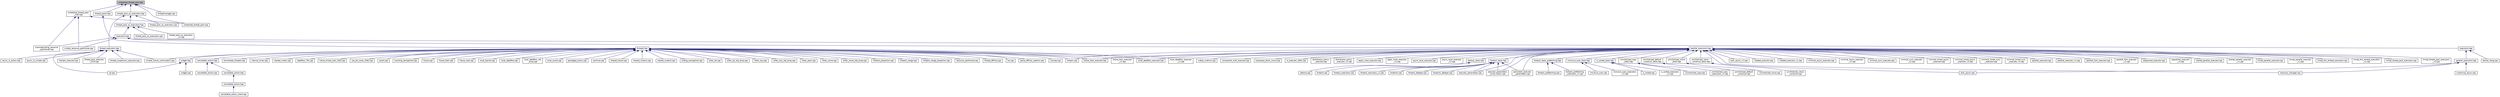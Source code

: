 digraph "scheduled_thread_pool.hpp"
{
  edge [fontname="Helvetica",fontsize="10",labelfontname="Helvetica",labelfontsize="10"];
  node [fontname="Helvetica",fontsize="10",shape=record];
  Node187 [label="scheduled_thread_pool.hpp",height=0.2,width=0.4,color="black", fillcolor="grey75", style="filled", fontcolor="black"];
  Node187 -> Node188 [dir="back",color="midnightblue",fontsize="10",style="solid",fontname="Helvetica"];
  Node188 [label="scheduled_thread_pool\l_impl.hpp",height=0.2,width=0.4,color="black", fillcolor="white", style="filled",URL="$d7/da2/scheduled__thread__pool__impl_8hpp.html"];
  Node188 -> Node189 [dir="back",color="midnightblue",fontsize="10",style="solid",fontname="Helvetica"];
  Node189 [label="oversubscribing_resource\l_partitioner.cpp",height=0.2,width=0.4,color="black", fillcolor="white", style="filled",URL="$dd/dee/oversubscribing__resource__partitioner_8cpp.html"];
  Node188 -> Node190 [dir="back",color="midnightblue",fontsize="10",style="solid",fontname="Helvetica"];
  Node190 [label="simple_resource_partitioner.cpp",height=0.2,width=0.4,color="black", fillcolor="white", style="filled",URL="$d5/df9/simple__resource__partitioner_8cpp.html"];
  Node188 -> Node191 [dir="back",color="midnightblue",fontsize="10",style="solid",fontname="Helvetica"];
  Node191 [label="scheduled_thread_pool.cpp",height=0.2,width=0.4,color="black", fillcolor="white", style="filled",URL="$d5/d73/scheduled__thread__pool_8cpp.html"];
  Node187 -> Node192 [dir="back",color="midnightblue",fontsize="10",style="solid",fontname="Helvetica"];
  Node192 [label="thread_pool_os_executors.hpp",height=0.2,width=0.4,color="black", fillcolor="white", style="filled",URL="$df/d39/runtime_2threads_2executors_2thread__pool__os__executors_8hpp.html"];
  Node192 -> Node193 [dir="back",color="midnightblue",fontsize="10",style="solid",fontname="Helvetica"];
  Node193 [label="thread_executors.hpp",height=0.2,width=0.4,color="black", fillcolor="white", style="filled",URL="$de/dc6/thread__executors_8hpp.html"];
  Node193 -> Node194 [dir="back",color="midnightblue",fontsize="10",style="solid",fontname="Helvetica"];
  Node194 [label="async_io_action.cpp",height=0.2,width=0.4,color="black", fillcolor="white", style="filled",URL="$d3/df5/async__io__action_8cpp.html"];
  Node193 -> Node195 [dir="back",color="midnightblue",fontsize="10",style="solid",fontname="Helvetica"];
  Node195 [label="async_io_simple.cpp",height=0.2,width=0.4,color="black", fillcolor="white", style="filled",URL="$da/db7/async__io__simple_8cpp.html"];
  Node193 -> Node196 [dir="back",color="midnightblue",fontsize="10",style="solid",fontname="Helvetica"];
  Node196 [label="qt.cpp",height=0.2,width=0.4,color="black", fillcolor="white", style="filled",URL="$df/d90/qt_8cpp.html"];
  Node193 -> Node197 [dir="back",color="midnightblue",fontsize="10",style="solid",fontname="Helvetica"];
  Node197 [label="fractals_executor.cpp",height=0.2,width=0.4,color="black", fillcolor="white", style="filled",URL="$d9/da9/fractals__executor_8cpp.html"];
  Node193 -> Node198 [dir="back",color="midnightblue",fontsize="10",style="solid",fontname="Helvetica"];
  Node198 [label="simple_future_continuation.cpp",height=0.2,width=0.4,color="black", fillcolor="white", style="filled",URL="$d8/d3c/simple__future__continuation_8cpp.html"];
  Node193 -> Node199 [dir="back",color="midnightblue",fontsize="10",style="solid",fontname="Helvetica"];
  Node199 [label="thread_pool_executor\l_1114.cpp",height=0.2,width=0.4,color="black", fillcolor="white", style="filled",URL="$d8/d63/thread__pool__executor__1114_8cpp.html"];
  Node193 -> Node200 [dir="back",color="midnightblue",fontsize="10",style="solid",fontname="Helvetica"];
  Node200 [label="thread_suspension_executor.cpp",height=0.2,width=0.4,color="black", fillcolor="white", style="filled",URL="$de/d9f/thread__suspension__executor_8cpp.html"];
  Node192 -> Node201 [dir="back",color="midnightblue",fontsize="10",style="solid",fontname="Helvetica"];
  Node201 [label="thread_pool_os_executors.hpp",height=0.2,width=0.4,color="black", fillcolor="white", style="filled",URL="$d7/dab/parallel_2executors_2thread__pool__os__executors_8hpp.html"];
  Node201 -> Node202 [dir="back",color="midnightblue",fontsize="10",style="solid",fontname="Helvetica"];
  Node202 [label="executors.hpp",height=0.2,width=0.4,color="black", fillcolor="white", style="filled",URL="$d6/d4e/parallel_2executors_8hpp.html"];
  Node202 -> Node189 [dir="back",color="midnightblue",fontsize="10",style="solid",fontname="Helvetica"];
  Node202 -> Node190 [dir="back",color="midnightblue",fontsize="10",style="solid",fontname="Helvetica"];
  Node202 -> Node203 [dir="back",color="midnightblue",fontsize="10",style="solid",fontname="Helvetica"];
  Node203 [label="parallel_executors.hpp",height=0.2,width=0.4,color="black", fillcolor="white", style="filled",URL="$d5/d19/parallel__executors_8hpp.html"];
  Node203 -> Node204 [dir="back",color="midnightblue",fontsize="10",style="solid",fontname="Helvetica"];
  Node204 [label="cublas_matmul.cpp",height=0.2,width=0.4,color="black", fillcolor="white", style="filled",URL="$dd/d84/cublas__matmul_8cpp.html"];
  Node203 -> Node205 [dir="back",color="midnightblue",fontsize="10",style="solid",fontname="Helvetica"];
  Node205 [label="component_with_executor.cpp",height=0.2,width=0.4,color="black", fillcolor="white", style="filled",URL="$d4/d20/component__with__executor_8cpp.html"];
  Node203 -> Node206 [dir="back",color="midnightblue",fontsize="10",style="solid",fontname="Helvetica"];
  Node206 [label="transpose_block_numa.cpp",height=0.2,width=0.4,color="black", fillcolor="white", style="filled",URL="$dd/d3b/transpose__block__numa_8cpp.html"];
  Node203 -> Node207 [dir="back",color="midnightblue",fontsize="10",style="solid",fontname="Helvetica"];
  Node207 [label="stream.cpp",height=0.2,width=0.4,color="black", fillcolor="white", style="filled",URL="$da/d5f/stream_8cpp.html"];
  Node203 -> Node208 [dir="back",color="midnightblue",fontsize="10",style="solid",fontname="Helvetica"];
  Node208 [label="is_executor_1691.cpp",height=0.2,width=0.4,color="black", fillcolor="white", style="filled",URL="$d2/d1e/is__executor__1691_8cpp.html"];
  Node203 -> Node209 [dir="back",color="midnightblue",fontsize="10",style="solid",fontname="Helvetica"];
  Node209 [label="distribution_policy\l_executor.cpp",height=0.2,width=0.4,color="black", fillcolor="white", style="filled",URL="$da/d92/distribution__policy__executor_8cpp.html"];
  Node203 -> Node210 [dir="back",color="midnightblue",fontsize="10",style="solid",fontname="Helvetica"];
  Node210 [label="distribution_policy\l_executor_v1.cpp",height=0.2,width=0.4,color="black", fillcolor="white", style="filled",URL="$dd/d43/distribution__policy__executor__v1_8cpp.html"];
  Node203 -> Node211 [dir="back",color="midnightblue",fontsize="10",style="solid",fontname="Helvetica"];
  Node211 [label="apply_local_executor.cpp",height=0.2,width=0.4,color="black", fillcolor="white", style="filled",URL="$db/d84/apply__local__executor_8cpp.html"];
  Node203 -> Node212 [dir="back",color="midnightblue",fontsize="10",style="solid",fontname="Helvetica"];
  Node212 [label="apply_local_executor\l_v1.cpp",height=0.2,width=0.4,color="black", fillcolor="white", style="filled",URL="$dd/d53/apply__local__executor__v1_8cpp.html"];
  Node203 -> Node213 [dir="back",color="midnightblue",fontsize="10",style="solid",fontname="Helvetica"];
  Node213 [label="async_local_executor.cpp",height=0.2,width=0.4,color="black", fillcolor="white", style="filled",URL="$d4/dce/async__local__executor_8cpp.html"];
  Node203 -> Node214 [dir="back",color="midnightblue",fontsize="10",style="solid",fontname="Helvetica"];
  Node214 [label="async_local_executor\l_v1.cpp",height=0.2,width=0.4,color="black", fillcolor="white", style="filled",URL="$da/d4a/async__local__executor__v1_8cpp.html"];
  Node203 -> Node215 [dir="back",color="midnightblue",fontsize="10",style="solid",fontname="Helvetica"];
  Node215 [label="future_then_executor.cpp",height=0.2,width=0.4,color="black", fillcolor="white", style="filled",URL="$df/dbe/future__then__executor_8cpp.html"];
  Node203 -> Node216 [dir="back",color="midnightblue",fontsize="10",style="solid",fontname="Helvetica"];
  Node216 [label="future_then_executor\l_v1.cpp",height=0.2,width=0.4,color="black", fillcolor="white", style="filled",URL="$de/dc5/future__then__executor__v1_8cpp.html"];
  Node203 -> Node217 [dir="back",color="midnightblue",fontsize="10",style="solid",fontname="Helvetica"];
  Node217 [label="local_dataflow_executor.cpp",height=0.2,width=0.4,color="black", fillcolor="white", style="filled",URL="$d2/d73/local__dataflow__executor_8cpp.html"];
  Node203 -> Node218 [dir="back",color="midnightblue",fontsize="10",style="solid",fontname="Helvetica"];
  Node218 [label="local_dataflow_executor\l_v1.cpp",height=0.2,width=0.4,color="black", fillcolor="white", style="filled",URL="$df/d49/local__dataflow__executor__v1_8cpp.html"];
  Node203 -> Node219 [dir="back",color="midnightblue",fontsize="10",style="solid",fontname="Helvetica"];
  Node219 [label="destroy_tests.hpp",height=0.2,width=0.4,color="black", fillcolor="white", style="filled",URL="$db/d13/destroy__tests_8hpp.html"];
  Node219 -> Node220 [dir="back",color="midnightblue",fontsize="10",style="solid",fontname="Helvetica"];
  Node220 [label="destroy.cpp",height=0.2,width=0.4,color="black", fillcolor="white", style="filled",URL="$dd/d93/destroy_8cpp.html"];
  Node203 -> Node221 [dir="back",color="midnightblue",fontsize="10",style="solid",fontname="Helvetica"];
  Node221 [label="foreach_tests.hpp",height=0.2,width=0.4,color="black", fillcolor="white", style="filled",URL="$d4/d2c/algorithms_2foreach__tests_8hpp.html"];
  Node221 -> Node222 [dir="back",color="midnightblue",fontsize="10",style="solid",fontname="Helvetica"];
  Node222 [label="foreach.cpp",height=0.2,width=0.4,color="black", fillcolor="white", style="filled",URL="$d1/d33/foreach_8cpp.html"];
  Node221 -> Node223 [dir="back",color="midnightblue",fontsize="10",style="solid",fontname="Helvetica"];
  Node223 [label="foreach_executors.cpp",height=0.2,width=0.4,color="black", fillcolor="white", style="filled",URL="$d3/d54/foreach__executors_8cpp.html"];
  Node221 -> Node224 [dir="back",color="midnightblue",fontsize="10",style="solid",fontname="Helvetica"];
  Node224 [label="foreach_executors_v1.cpp",height=0.2,width=0.4,color="black", fillcolor="white", style="filled",URL="$dd/dda/foreach__executors__v1_8cpp.html"];
  Node221 -> Node225 [dir="back",color="midnightblue",fontsize="10",style="solid",fontname="Helvetica"];
  Node225 [label="foreachn.cpp",height=0.2,width=0.4,color="black", fillcolor="white", style="filled",URL="$d3/d1b/foreachn_8cpp.html"];
  Node221 -> Node226 [dir="back",color="midnightblue",fontsize="10",style="solid",fontname="Helvetica"];
  Node226 [label="foreach_datapar.cpp",height=0.2,width=0.4,color="black", fillcolor="white", style="filled",URL="$da/dfb/foreach__datapar_8cpp.html"];
  Node221 -> Node227 [dir="back",color="midnightblue",fontsize="10",style="solid",fontname="Helvetica"];
  Node227 [label="foreachn_datapar.cpp",height=0.2,width=0.4,color="black", fillcolor="white", style="filled",URL="$d3/ddd/foreachn__datapar_8cpp.html"];
  Node221 -> Node228 [dir="back",color="midnightblue",fontsize="10",style="solid",fontname="Helvetica"];
  Node228 [label="executor_parameters.cpp",height=0.2,width=0.4,color="black", fillcolor="white", style="filled",URL="$dc/d90/executor__parameters_8cpp.html"];
  Node221 -> Node229 [dir="back",color="midnightblue",fontsize="10",style="solid",fontname="Helvetica"];
  Node229 [label="executor_parameters\l_timer_hooks.cpp",height=0.2,width=0.4,color="black", fillcolor="white", style="filled",URL="$d4/d85/executor__parameters__timer__hooks_8cpp.html"];
  Node221 -> Node230 [dir="back",color="midnightblue",fontsize="10",style="solid",fontname="Helvetica"];
  Node230 [label="persistent_executor\l_parameters.cpp",height=0.2,width=0.4,color="black", fillcolor="white", style="filled",URL="$db/d9b/persistent__executor__parameters_8cpp.html"];
  Node203 -> Node231 [dir="back",color="midnightblue",fontsize="10",style="solid",fontname="Helvetica"];
  Node231 [label="foreach_tests_prefetching.hpp",height=0.2,width=0.4,color="black", fillcolor="white", style="filled",URL="$de/d0e/foreach__tests__prefetching_8hpp.html"];
  Node231 -> Node232 [dir="back",color="midnightblue",fontsize="10",style="solid",fontname="Helvetica"];
  Node232 [label="foreach_prefetching.cpp",height=0.2,width=0.4,color="black", fillcolor="white", style="filled",URL="$d4/df0/foreach__prefetching_8cpp.html"];
  Node231 -> Node233 [dir="back",color="midnightblue",fontsize="10",style="solid",fontname="Helvetica"];
  Node233 [label="foreach_prefetching\l_executors_v1.cpp",height=0.2,width=0.4,color="black", fillcolor="white", style="filled",URL="$dd/d50/foreach__prefetching__executors__v1_8cpp.html"];
  Node203 -> Node234 [dir="back",color="midnightblue",fontsize="10",style="solid",fontname="Helvetica"];
  Node234 [label="inclusive_scan_tests.hpp",height=0.2,width=0.4,color="black", fillcolor="white", style="filled",URL="$d1/d1e/inclusive__scan__tests_8hpp.html"];
  Node234 -> Node235 [dir="back",color="midnightblue",fontsize="10",style="solid",fontname="Helvetica"];
  Node235 [label="inclusive_scan.cpp",height=0.2,width=0.4,color="black", fillcolor="white", style="filled",URL="$d4/d31/inclusive__scan_8cpp.html"];
  Node234 -> Node236 [dir="back",color="midnightblue",fontsize="10",style="solid",fontname="Helvetica"];
  Node236 [label="inclusive_scan_executors\l_v1.cpp",height=0.2,width=0.4,color="black", fillcolor="white", style="filled",URL="$da/dda/inclusive__scan__executors__v1_8cpp.html"];
  Node203 -> Node237 [dir="back",color="midnightblue",fontsize="10",style="solid",fontname="Helvetica"];
  Node237 [label="is_sorted_tests.hpp",height=0.2,width=0.4,color="black", fillcolor="white", style="filled",URL="$d7/d7f/is__sorted__tests_8hpp.html"];
  Node237 -> Node238 [dir="back",color="midnightblue",fontsize="10",style="solid",fontname="Helvetica"];
  Node238 [label="is_sorted.cpp",height=0.2,width=0.4,color="black", fillcolor="white", style="filled",URL="$df/d8f/is__sorted_8cpp.html"];
  Node237 -> Node239 [dir="back",color="midnightblue",fontsize="10",style="solid",fontname="Helvetica"];
  Node239 [label="is_sorted_executors\l_v1.cpp",height=0.2,width=0.4,color="black", fillcolor="white", style="filled",URL="$d1/d98/is__sorted__executors__v1_8cpp.html"];
  Node203 -> Node240 [dir="back",color="midnightblue",fontsize="10",style="solid",fontname="Helvetica"];
  Node240 [label="uninitialized_copy\l_tests.hpp",height=0.2,width=0.4,color="black", fillcolor="white", style="filled",URL="$d4/dae/uninitialized__copy__tests_8hpp.html"];
  Node240 -> Node241 [dir="back",color="midnightblue",fontsize="10",style="solid",fontname="Helvetica"];
  Node241 [label="uninitialized_copy.cpp",height=0.2,width=0.4,color="black", fillcolor="white", style="filled",URL="$d7/d92/uninitialized__copy_8cpp.html"];
  Node240 -> Node242 [dir="back",color="midnightblue",fontsize="10",style="solid",fontname="Helvetica"];
  Node242 [label="uninitialized_copy\l_executors_v1.cpp",height=0.2,width=0.4,color="black", fillcolor="white", style="filled",URL="$da/d28/uninitialized__copy__executors__v1_8cpp.html"];
  Node203 -> Node243 [dir="back",color="midnightblue",fontsize="10",style="solid",fontname="Helvetica"];
  Node243 [label="uninitialized_default\l_construct_tests.hpp",height=0.2,width=0.4,color="black", fillcolor="white", style="filled",URL="$de/def/uninitialized__default__construct__tests_8hpp.html"];
  Node243 -> Node244 [dir="back",color="midnightblue",fontsize="10",style="solid",fontname="Helvetica"];
  Node244 [label="uninitialized_default\l_construct.cpp",height=0.2,width=0.4,color="black", fillcolor="white", style="filled",URL="$d0/d35/uninitialized__default__construct_8cpp.html"];
  Node203 -> Node245 [dir="back",color="midnightblue",fontsize="10",style="solid",fontname="Helvetica"];
  Node245 [label="uninitialized_move\l_tests.hpp",height=0.2,width=0.4,color="black", fillcolor="white", style="filled",URL="$d4/daa/uninitialized__move__tests_8hpp.html"];
  Node245 -> Node246 [dir="back",color="midnightblue",fontsize="10",style="solid",fontname="Helvetica"];
  Node246 [label="uninitialized_move.cpp",height=0.2,width=0.4,color="black", fillcolor="white", style="filled",URL="$d9/da0/uninitialized__move_8cpp.html"];
  Node203 -> Node247 [dir="back",color="midnightblue",fontsize="10",style="solid",fontname="Helvetica"];
  Node247 [label="uninitialized_value\l_construct_tests.hpp",height=0.2,width=0.4,color="black", fillcolor="white", style="filled",URL="$dc/d40/uninitialized__value__construct__tests_8hpp.html"];
  Node247 -> Node248 [dir="back",color="midnightblue",fontsize="10",style="solid",fontname="Helvetica"];
  Node248 [label="uninitialized_value\l_construct.cpp",height=0.2,width=0.4,color="black", fillcolor="white", style="filled",URL="$de/d0f/uninitialized__value__construct_8cpp.html"];
  Node203 -> Node249 [dir="back",color="midnightblue",fontsize="10",style="solid",fontname="Helvetica"];
  Node249 [label="bulk_async.cpp",height=0.2,width=0.4,color="black", fillcolor="white", style="filled",URL="$d2/d56/bulk__async_8cpp.html"];
  Node203 -> Node250 [dir="back",color="midnightblue",fontsize="10",style="solid",fontname="Helvetica"];
  Node250 [label="bulk_async_v1.cpp",height=0.2,width=0.4,color="black", fillcolor="white", style="filled",URL="$d5/d1d/bulk__async__v1_8cpp.html"];
  Node203 -> Node251 [dir="back",color="midnightblue",fontsize="10",style="solid",fontname="Helvetica"];
  Node251 [label="created_executor.cpp",height=0.2,width=0.4,color="black", fillcolor="white", style="filled",URL="$d9/dca/created__executor_8cpp.html"];
  Node203 -> Node252 [dir="back",color="midnightblue",fontsize="10",style="solid",fontname="Helvetica"];
  Node252 [label="created_executor_v1.cpp",height=0.2,width=0.4,color="black", fillcolor="white", style="filled",URL="$de/ddd/created__executor__v1_8cpp.html"];
  Node203 -> Node228 [dir="back",color="midnightblue",fontsize="10",style="solid",fontname="Helvetica"];
  Node203 -> Node229 [dir="back",color="midnightblue",fontsize="10",style="solid",fontname="Helvetica"];
  Node203 -> Node253 [dir="back",color="midnightblue",fontsize="10",style="solid",fontname="Helvetica"];
  Node253 [label="minimal_async_executor.cpp",height=0.2,width=0.4,color="black", fillcolor="white", style="filled",URL="$d8/d83/minimal__async__executor_8cpp.html"];
  Node203 -> Node254 [dir="back",color="midnightblue",fontsize="10",style="solid",fontname="Helvetica"];
  Node254 [label="minimal_async_executor\l_v1.cpp",height=0.2,width=0.4,color="black", fillcolor="white", style="filled",URL="$d3/d41/minimal__async__executor__v1_8cpp.html"];
  Node203 -> Node255 [dir="back",color="midnightblue",fontsize="10",style="solid",fontname="Helvetica"];
  Node255 [label="minimal_sync_executor.cpp",height=0.2,width=0.4,color="black", fillcolor="white", style="filled",URL="$d3/ded/minimal__sync__executor_8cpp.html"];
  Node203 -> Node256 [dir="back",color="midnightblue",fontsize="10",style="solid",fontname="Helvetica"];
  Node256 [label="minimal_sync_executor\l_v1.cpp",height=0.2,width=0.4,color="black", fillcolor="white", style="filled",URL="$d8/d5e/minimal__sync__executor__v1_8cpp.html"];
  Node203 -> Node257 [dir="back",color="midnightblue",fontsize="10",style="solid",fontname="Helvetica"];
  Node257 [label="minimal_timed_async\l_executor.cpp",height=0.2,width=0.4,color="black", fillcolor="white", style="filled",URL="$d7/de3/minimal__timed__async__executor_8cpp.html"];
  Node203 -> Node258 [dir="back",color="midnightblue",fontsize="10",style="solid",fontname="Helvetica"];
  Node258 [label="minimal_timed_async\l_executor_v1.cpp",height=0.2,width=0.4,color="black", fillcolor="white", style="filled",URL="$dc/d41/minimal__timed__async__executor__v1_8cpp.html"];
  Node203 -> Node259 [dir="back",color="midnightblue",fontsize="10",style="solid",fontname="Helvetica"];
  Node259 [label="minimal_timed_sync\l_executor.cpp",height=0.2,width=0.4,color="black", fillcolor="white", style="filled",URL="$d0/dc2/minimal__timed__sync__executor_8cpp.html"];
  Node203 -> Node260 [dir="back",color="midnightblue",fontsize="10",style="solid",fontname="Helvetica"];
  Node260 [label="minimal_timed_sync\l_executor_v1.cpp",height=0.2,width=0.4,color="black", fillcolor="white", style="filled",URL="$d8/db4/minimal__timed__sync__executor__v1_8cpp.html"];
  Node203 -> Node261 [dir="back",color="midnightblue",fontsize="10",style="solid",fontname="Helvetica"];
  Node261 [label="parallel_executor.cpp",height=0.2,width=0.4,color="black", fillcolor="white", style="filled",URL="$de/d9d/parallel__executor_8cpp.html"];
  Node203 -> Node262 [dir="back",color="midnightblue",fontsize="10",style="solid",fontname="Helvetica"];
  Node262 [label="parallel_executor_v1.cpp",height=0.2,width=0.4,color="black", fillcolor="white", style="filled",URL="$d4/db4/parallel__executor__v1_8cpp.html"];
  Node203 -> Node263 [dir="back",color="midnightblue",fontsize="10",style="solid",fontname="Helvetica"];
  Node263 [label="parallel_fork_executor.cpp",height=0.2,width=0.4,color="black", fillcolor="white", style="filled",URL="$d3/d7a/parallel__fork__executor_8cpp.html"];
  Node203 -> Node264 [dir="back",color="midnightblue",fontsize="10",style="solid",fontname="Helvetica"];
  Node264 [label="parallel_fork_executor\l_v1.cpp",height=0.2,width=0.4,color="black", fillcolor="white", style="filled",URL="$d2/d6e/parallel__fork__executor__v1_8cpp.html"];
  Node203 -> Node230 [dir="back",color="midnightblue",fontsize="10",style="solid",fontname="Helvetica"];
  Node203 -> Node265 [dir="back",color="midnightblue",fontsize="10",style="solid",fontname="Helvetica"];
  Node265 [label="sequenced_executor.cpp",height=0.2,width=0.4,color="black", fillcolor="white", style="filled",URL="$db/d8b/sequenced__executor_8cpp.html"];
  Node203 -> Node266 [dir="back",color="midnightblue",fontsize="10",style="solid",fontname="Helvetica"];
  Node266 [label="sequential_executor\l_v1.cpp",height=0.2,width=0.4,color="black", fillcolor="white", style="filled",URL="$dc/d59/sequential__executor__v1_8cpp.html"];
  Node203 -> Node267 [dir="back",color="midnightblue",fontsize="10",style="solid",fontname="Helvetica"];
  Node267 [label="shared_parallel_executor.cpp",height=0.2,width=0.4,color="black", fillcolor="white", style="filled",URL="$d9/d62/shared__parallel__executor_8cpp.html"];
  Node203 -> Node268 [dir="back",color="midnightblue",fontsize="10",style="solid",fontname="Helvetica"];
  Node268 [label="shared_parallel_executor\l_v1.cpp",height=0.2,width=0.4,color="black", fillcolor="white", style="filled",URL="$d3/d6f/shared__parallel__executor__v1_8cpp.html"];
  Node203 -> Node269 [dir="back",color="midnightblue",fontsize="10",style="solid",fontname="Helvetica"];
  Node269 [label="timed_parallel_executor.cpp",height=0.2,width=0.4,color="black", fillcolor="white", style="filled",URL="$d6/d72/timed__parallel__executor_8cpp.html"];
  Node203 -> Node270 [dir="back",color="midnightblue",fontsize="10",style="solid",fontname="Helvetica"];
  Node270 [label="timed_parallel_executor\l_v1.cpp",height=0.2,width=0.4,color="black", fillcolor="white", style="filled",URL="$d7/dd1/timed__parallel__executor__v1_8cpp.html"];
  Node203 -> Node271 [dir="back",color="midnightblue",fontsize="10",style="solid",fontname="Helvetica"];
  Node271 [label="timed_this_thread_executors.cpp",height=0.2,width=0.4,color="black", fillcolor="white", style="filled",URL="$dc/dc3/timed__this__thread__executors_8cpp.html"];
  Node203 -> Node272 [dir="back",color="midnightblue",fontsize="10",style="solid",fontname="Helvetica"];
  Node272 [label="timed_this_thread_executors\l_v1.cpp",height=0.2,width=0.4,color="black", fillcolor="white", style="filled",URL="$d2/d52/timed__this__thread__executors__v1_8cpp.html"];
  Node203 -> Node273 [dir="back",color="midnightblue",fontsize="10",style="solid",fontname="Helvetica"];
  Node273 [label="timed_thread_pool_executors.cpp",height=0.2,width=0.4,color="black", fillcolor="white", style="filled",URL="$d7/d74/timed__thread__pool__executors_8cpp.html"];
  Node203 -> Node274 [dir="back",color="midnightblue",fontsize="10",style="solid",fontname="Helvetica"];
  Node274 [label="timed_thread_pool_executors\l_v1.cpp",height=0.2,width=0.4,color="black", fillcolor="white", style="filled",URL="$dd/d64/timed__thread__pool__executors__v1_8cpp.html"];
  Node203 -> Node275 [dir="back",color="midnightblue",fontsize="10",style="solid",fontname="Helvetica"];
  Node275 [label="resource_manager.cpp",height=0.2,width=0.4,color="black", fillcolor="white", style="filled",URL="$d8/d2f/tests_2unit_2threads_2resource__manager_8cpp.html"];
  Node202 -> Node276 [dir="back",color="midnightblue",fontsize="10",style="solid",fontname="Helvetica"];
  Node276 [label="execution.hpp",height=0.2,width=0.4,color="black", fillcolor="white", style="filled",URL="$d7/d7f/execution_8hpp.html"];
  Node276 -> Node277 [dir="back",color="midnightblue",fontsize="10",style="solid",fontname="Helvetica"];
  Node277 [label="parallel_execution.hpp",height=0.2,width=0.4,color="black", fillcolor="white", style="filled",URL="$dd/d31/parallel__execution_8hpp.html"];
  Node277 -> Node278 [dir="back",color="midnightblue",fontsize="10",style="solid",fontname="Helvetica"];
  Node278 [label="customize_async.cpp",height=0.2,width=0.4,color="black", fillcolor="white", style="filled",URL="$d0/d82/customize__async_8cpp.html"];
  Node277 -> Node249 [dir="back",color="midnightblue",fontsize="10",style="solid",fontname="Helvetica"];
  Node277 -> Node275 [dir="back",color="midnightblue",fontsize="10",style="solid",fontname="Helvetica"];
  Node276 -> Node279 [dir="back",color="midnightblue",fontsize="10",style="solid",fontname="Helvetica"];
  Node279 [label="barrier_hang.cpp",height=0.2,width=0.4,color="black", fillcolor="white", style="filled",URL="$dd/d8b/barrier__hang_8cpp.html"];
  Node201 -> Node280 [dir="back",color="midnightblue",fontsize="10",style="solid",fontname="Helvetica"];
  Node280 [label="thread_pool_os_executors.cpp",height=0.2,width=0.4,color="black", fillcolor="white", style="filled",URL="$da/d9a/tests_2unit_2parallel_2executors_2thread__pool__os__executors_8cpp.html"];
  Node201 -> Node281 [dir="back",color="midnightblue",fontsize="10",style="solid",fontname="Helvetica"];
  Node281 [label="thread_pool_os_executors\l_v1.cpp",height=0.2,width=0.4,color="black", fillcolor="white", style="filled",URL="$d7/d15/thread__pool__os__executors__v1_8cpp.html"];
  Node192 -> Node282 [dir="back",color="midnightblue",fontsize="10",style="solid",fontname="Helvetica"];
  Node282 [label="thread_pool_os_executors.cpp",height=0.2,width=0.4,color="black", fillcolor="white", style="filled",URL="$db/d09/src_2runtime_2threads_2executors_2thread__pool__os__executors_8cpp.html"];
  Node187 -> Node283 [dir="back",color="midnightblue",fontsize="10",style="solid",fontname="Helvetica"];
  Node283 [label="thread_pools.hpp",height=0.2,width=0.4,color="black", fillcolor="white", style="filled",URL="$d2/d6f/thread__pools_8hpp.html"];
  Node283 -> Node284 [dir="back",color="midnightblue",fontsize="10",style="solid",fontname="Helvetica"];
  Node284 [label="threads.hpp",height=0.2,width=0.4,color="black", fillcolor="white", style="filled",URL="$d8/df1/threads_8hpp.html"];
  Node284 -> Node285 [dir="back",color="midnightblue",fontsize="10",style="solid",fontname="Helvetica"];
  Node285 [label="cancelable_action.hpp",height=0.2,width=0.4,color="black", fillcolor="white", style="filled",URL="$d5/d4d/server_2cancelable__action_8hpp.html"];
  Node285 -> Node286 [dir="back",color="midnightblue",fontsize="10",style="solid",fontname="Helvetica"];
  Node286 [label="cancelable_action.cpp",height=0.2,width=0.4,color="black", fillcolor="white", style="filled",URL="$d5/d0c/cancelable__action_8cpp.html"];
  Node285 -> Node287 [dir="back",color="midnightblue",fontsize="10",style="solid",fontname="Helvetica"];
  Node287 [label="cancelable_action.hpp",height=0.2,width=0.4,color="black", fillcolor="white", style="filled",URL="$d0/da3/stubs_2cancelable__action_8hpp.html"];
  Node287 -> Node288 [dir="back",color="midnightblue",fontsize="10",style="solid",fontname="Helvetica"];
  Node288 [label="cancelable_action.hpp",height=0.2,width=0.4,color="black", fillcolor="white", style="filled",URL="$d6/d28/cancelable__action_8hpp.html"];
  Node288 -> Node289 [dir="back",color="midnightblue",fontsize="10",style="solid",fontname="Helvetica"];
  Node289 [label="cancelable_action_client.cpp",height=0.2,width=0.4,color="black", fillcolor="white", style="filled",URL="$d1/db8/cancelable__action__client_8cpp.html"];
  Node284 -> Node290 [dir="back",color="midnightblue",fontsize="10",style="solid",fontname="Helvetica"];
  Node290 [label="widget.hpp",height=0.2,width=0.4,color="black", fillcolor="white", style="filled",URL="$d8/d24/widget_8hpp.html"];
  Node290 -> Node196 [dir="back",color="midnightblue",fontsize="10",style="solid",fontname="Helvetica"];
  Node290 -> Node291 [dir="back",color="midnightblue",fontsize="10",style="solid",fontname="Helvetica"];
  Node291 [label="widget.cpp",height=0.2,width=0.4,color="black", fillcolor="white", style="filled",URL="$da/d15/widget_8cpp.html"];
  Node284 -> Node292 [dir="back",color="midnightblue",fontsize="10",style="solid",fontname="Helvetica"];
  Node292 [label="enumerate_threads.cpp",height=0.2,width=0.4,color="black", fillcolor="white", style="filled",URL="$d3/dd4/enumerate__threads_8cpp.html"];
  Node284 -> Node293 [dir="back",color="midnightblue",fontsize="10",style="solid",fontname="Helvetica"];
  Node293 [label="interval_timer.cpp",height=0.2,width=0.4,color="black", fillcolor="white", style="filled",URL="$de/df1/examples_2quickstart_2interval__timer_8cpp.html"];
  Node284 -> Node294 [dir="back",color="midnightblue",fontsize="10",style="solid",fontname="Helvetica"];
  Node294 [label="shared_mutex.cpp",height=0.2,width=0.4,color="black", fillcolor="white", style="filled",URL="$da/d0b/shared__mutex_8cpp.html"];
  Node284 -> Node198 [dir="back",color="midnightblue",fontsize="10",style="solid",fontname="Helvetica"];
  Node284 -> Node207 [dir="back",color="midnightblue",fontsize="10",style="solid",fontname="Helvetica"];
  Node284 -> Node295 [dir="back",color="midnightblue",fontsize="10",style="solid",fontname="Helvetica"];
  Node295 [label="dataflow_791.cpp",height=0.2,width=0.4,color="black", fillcolor="white", style="filled",URL="$d6/da1/dataflow__791_8cpp.html"];
  Node284 -> Node296 [dir="back",color="midnightblue",fontsize="10",style="solid",fontname="Helvetica"];
  Node296 [label="future_timed_wait_1025.cpp",height=0.2,width=0.4,color="black", fillcolor="white", style="filled",URL="$de/d7d/future__timed__wait__1025_8cpp.html"];
  Node284 -> Node297 [dir="back",color="midnightblue",fontsize="10",style="solid",fontname="Helvetica"];
  Node297 [label="use_all_cores_2262.cpp",height=0.2,width=0.4,color="black", fillcolor="white", style="filled",URL="$d2/d10/use__all__cores__2262_8cpp.html"];
  Node284 -> Node298 [dir="back",color="midnightblue",fontsize="10",style="solid",fontname="Helvetica"];
  Node298 [label="await.cpp",height=0.2,width=0.4,color="black", fillcolor="white", style="filled",URL="$d6/d41/await_8cpp.html"];
  Node284 -> Node299 [dir="back",color="midnightblue",fontsize="10",style="solid",fontname="Helvetica"];
  Node299 [label="counting_semaphore.cpp",height=0.2,width=0.4,color="black", fillcolor="white", style="filled",URL="$df/de9/counting__semaphore_8cpp.html"];
  Node284 -> Node300 [dir="back",color="midnightblue",fontsize="10",style="solid",fontname="Helvetica"];
  Node300 [label="future.cpp",height=0.2,width=0.4,color="black", fillcolor="white", style="filled",URL="$d6/d4d/future_8cpp.html"];
  Node284 -> Node301 [dir="back",color="midnightblue",fontsize="10",style="solid",fontname="Helvetica"];
  Node301 [label="future_then.cpp",height=0.2,width=0.4,color="black", fillcolor="white", style="filled",URL="$df/da5/future__then_8cpp.html"];
  Node284 -> Node215 [dir="back",color="midnightblue",fontsize="10",style="solid",fontname="Helvetica"];
  Node284 -> Node216 [dir="back",color="midnightblue",fontsize="10",style="solid",fontname="Helvetica"];
  Node284 -> Node302 [dir="back",color="midnightblue",fontsize="10",style="solid",fontname="Helvetica"];
  Node302 [label="future_wait.cpp",height=0.2,width=0.4,color="black", fillcolor="white", style="filled",URL="$d6/d2f/future__wait_8cpp.html"];
  Node284 -> Node303 [dir="back",color="midnightblue",fontsize="10",style="solid",fontname="Helvetica"];
  Node303 [label="local_barrier.cpp",height=0.2,width=0.4,color="black", fillcolor="white", style="filled",URL="$d2/db4/tests_2unit_2lcos_2local__barrier_8cpp.html"];
  Node284 -> Node304 [dir="back",color="midnightblue",fontsize="10",style="solid",fontname="Helvetica"];
  Node304 [label="local_dataflow.cpp",height=0.2,width=0.4,color="black", fillcolor="white", style="filled",URL="$d9/d92/local__dataflow_8cpp.html"];
  Node284 -> Node217 [dir="back",color="midnightblue",fontsize="10",style="solid",fontname="Helvetica"];
  Node284 -> Node218 [dir="back",color="midnightblue",fontsize="10",style="solid",fontname="Helvetica"];
  Node284 -> Node305 [dir="back",color="midnightblue",fontsize="10",style="solid",fontname="Helvetica"];
  Node305 [label="local_dataflow_std\l_array.cpp",height=0.2,width=0.4,color="black", fillcolor="white", style="filled",URL="$db/dcb/local__dataflow__std__array_8cpp.html"];
  Node284 -> Node306 [dir="back",color="midnightblue",fontsize="10",style="solid",fontname="Helvetica"];
  Node306 [label="local_event.cpp",height=0.2,width=0.4,color="black", fillcolor="white", style="filled",URL="$df/d9a/local__event_8cpp.html"];
  Node284 -> Node307 [dir="back",color="midnightblue",fontsize="10",style="solid",fontname="Helvetica"];
  Node307 [label="packaged_action.cpp",height=0.2,width=0.4,color="black", fillcolor="white", style="filled",URL="$d3/d63/packaged__action_8cpp.html"];
  Node284 -> Node308 [dir="back",color="midnightblue",fontsize="10",style="solid",fontname="Helvetica"];
  Node308 [label="promise.cpp",height=0.2,width=0.4,color="black", fillcolor="white", style="filled",URL="$d1/d4f/tests_2unit_2lcos_2promise_8cpp.html"];
  Node284 -> Node309 [dir="back",color="midnightblue",fontsize="10",style="solid",fontname="Helvetica"];
  Node309 [label="shared_future.cpp",height=0.2,width=0.4,color="black", fillcolor="white", style="filled",URL="$d3/d69/shared__future_8cpp.html"];
  Node284 -> Node310 [dir="back",color="midnightblue",fontsize="10",style="solid",fontname="Helvetica"];
  Node310 [label="shared_mutex1.cpp",height=0.2,width=0.4,color="black", fillcolor="white", style="filled",URL="$d8/d57/shared__mutex1_8cpp.html"];
  Node284 -> Node311 [dir="back",color="midnightblue",fontsize="10",style="solid",fontname="Helvetica"];
  Node311 [label="shared_mutex2.cpp",height=0.2,width=0.4,color="black", fillcolor="white", style="filled",URL="$d1/d40/shared__mutex2_8cpp.html"];
  Node284 -> Node312 [dir="back",color="midnightblue",fontsize="10",style="solid",fontname="Helvetica"];
  Node312 [label="sliding_semaphore.cpp",height=0.2,width=0.4,color="black", fillcolor="white", style="filled",URL="$d2/d38/sliding__semaphore_8cpp.html"];
  Node284 -> Node313 [dir="back",color="midnightblue",fontsize="10",style="solid",fontname="Helvetica"];
  Node313 [label="when_all.cpp",height=0.2,width=0.4,color="black", fillcolor="white", style="filled",URL="$da/d18/when__all_8cpp.html"];
  Node284 -> Node314 [dir="back",color="midnightblue",fontsize="10",style="solid",fontname="Helvetica"];
  Node314 [label="when_all_std_array.cpp",height=0.2,width=0.4,color="black", fillcolor="white", style="filled",URL="$d0/dfc/when__all__std__array_8cpp.html"];
  Node284 -> Node315 [dir="back",color="midnightblue",fontsize="10",style="solid",fontname="Helvetica"];
  Node315 [label="when_any.cpp",height=0.2,width=0.4,color="black", fillcolor="white", style="filled",URL="$d7/d30/when__any_8cpp.html"];
  Node284 -> Node316 [dir="back",color="midnightblue",fontsize="10",style="solid",fontname="Helvetica"];
  Node316 [label="when_any_std_array.cpp",height=0.2,width=0.4,color="black", fillcolor="white", style="filled",URL="$d3/d3d/when__any__std__array_8cpp.html"];
  Node284 -> Node317 [dir="back",color="midnightblue",fontsize="10",style="solid",fontname="Helvetica"];
  Node317 [label="when_each.cpp",height=0.2,width=0.4,color="black", fillcolor="white", style="filled",URL="$d0/d95/when__each_8cpp.html"];
  Node284 -> Node318 [dir="back",color="midnightblue",fontsize="10",style="solid",fontname="Helvetica"];
  Node318 [label="when_some.cpp",height=0.2,width=0.4,color="black", fillcolor="white", style="filled",URL="$dc/d48/when__some_8cpp.html"];
  Node284 -> Node319 [dir="back",color="midnightblue",fontsize="10",style="solid",fontname="Helvetica"];
  Node319 [label="when_some_std_array.cpp",height=0.2,width=0.4,color="black", fillcolor="white", style="filled",URL="$df/d4d/when__some__std__array_8cpp.html"];
  Node284 -> Node320 [dir="back",color="midnightblue",fontsize="10",style="solid",fontname="Helvetica"];
  Node320 [label="foreach_projection.cpp",height=0.2,width=0.4,color="black", fillcolor="white", style="filled",URL="$d3/d3e/foreach__projection_8cpp.html"];
  Node284 -> Node321 [dir="back",color="midnightblue",fontsize="10",style="solid",fontname="Helvetica"];
  Node321 [label="foreach_range.cpp",height=0.2,width=0.4,color="black", fillcolor="white", style="filled",URL="$d1/d8e/foreach__range_8cpp.html"];
  Node284 -> Node322 [dir="back",color="midnightblue",fontsize="10",style="solid",fontname="Helvetica"];
  Node322 [label="foreach_range_projection.cpp",height=0.2,width=0.4,color="black", fillcolor="white", style="filled",URL="$d6/d56/foreach__range__projection_8cpp.html"];
  Node284 -> Node323 [dir="back",color="midnightblue",fontsize="10",style="solid",fontname="Helvetica"];
  Node323 [label="resource_partitioner.cpp",height=0.2,width=0.4,color="black", fillcolor="white", style="filled",URL="$d8/dd8/resource__partitioner_8cpp.html"];
  Node284 -> Node324 [dir="back",color="midnightblue",fontsize="10",style="solid",fontname="Helvetica"];
  Node324 [label="thread_affinity.cpp",height=0.2,width=0.4,color="black", fillcolor="white", style="filled",URL="$da/dce/thread__affinity_8cpp.html"];
  Node284 -> Node325 [dir="back",color="midnightblue",fontsize="10",style="solid",fontname="Helvetica"];
  Node325 [label="tss.cpp",height=0.2,width=0.4,color="black", fillcolor="white", style="filled",URL="$dc/d69/tests_2unit_2threads_2tss_8cpp.html"];
  Node284 -> Node326 [dir="back",color="midnightblue",fontsize="10",style="solid",fontname="Helvetica"];
  Node326 [label="parse_affinity_options.cpp",height=0.2,width=0.4,color="black", fillcolor="white", style="filled",URL="$d2/db7/tests_2unit_2util_2parse__affinity__options_8cpp.html"];
  Node284 -> Node327 [dir="back",color="midnightblue",fontsize="10",style="solid",fontname="Helvetica"];
  Node327 [label="unwrap.cpp",height=0.2,width=0.4,color="black", fillcolor="white", style="filled",URL="$df/d62/unwrap_8cpp.html"];
  Node187 -> Node191 [dir="back",color="midnightblue",fontsize="10",style="solid",fontname="Helvetica"];
  Node187 -> Node328 [dir="back",color="midnightblue",fontsize="10",style="solid",fontname="Helvetica"];
  Node328 [label="threadmanager.cpp",height=0.2,width=0.4,color="black", fillcolor="white", style="filled",URL="$d5/d57/threadmanager_8cpp.html"];
}
